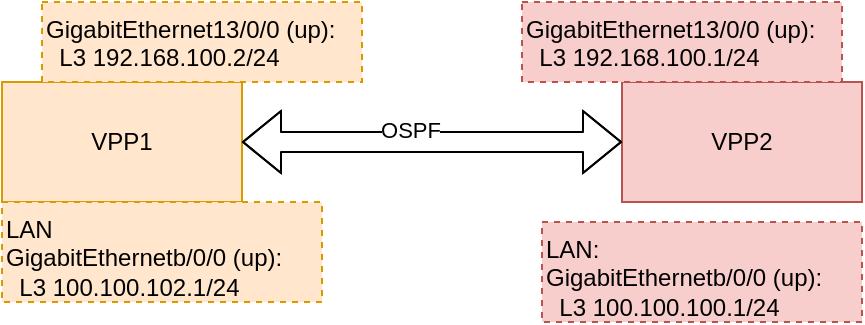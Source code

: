<mxfile version="14.7.0" type="github">
  <diagram name="Page-1" id="e7e014a7-5840-1c2e-5031-d8a46d1fe8dd">
    <mxGraphModel dx="782" dy="437" grid="0" gridSize="10" guides="1" tooltips="1" connect="1" arrows="1" fold="1" page="1" pageScale="1" pageWidth="1169" pageHeight="826" background="none" math="0" shadow="0">
      <root>
        <mxCell id="0" />
        <mxCell id="1" parent="0" />
        <mxCell id="Rd-93OQ4wHYLOg3_eCHo-41" value="VPP1" style="rounded=0;whiteSpace=wrap;html=1;fillColor=#ffe6cc;strokeColor=#d79b00;" vertex="1" parent="1">
          <mxGeometry x="140" y="120" width="120" height="60" as="geometry" />
        </mxCell>
        <mxCell id="Rd-93OQ4wHYLOg3_eCHo-42" value="VPP2" style="rounded=0;whiteSpace=wrap;html=1;fillColor=#f8cecc;strokeColor=#b85450;" vertex="1" parent="1">
          <mxGeometry x="450" y="120" width="120" height="60" as="geometry" />
        </mxCell>
        <mxCell id="Rd-93OQ4wHYLOg3_eCHo-44" value="" style="shape=flexArrow;endArrow=classic;startArrow=classic;html=1;entryX=0;entryY=0.5;entryDx=0;entryDy=0;exitX=1;exitY=0.5;exitDx=0;exitDy=0;" edge="1" parent="1" source="Rd-93OQ4wHYLOg3_eCHo-41" target="Rd-93OQ4wHYLOg3_eCHo-42">
          <mxGeometry width="100" height="100" relative="1" as="geometry">
            <mxPoint x="320" y="220" as="sourcePoint" />
            <mxPoint x="420" y="120" as="targetPoint" />
            <Array as="points">
              <mxPoint x="360" y="150" />
            </Array>
          </mxGeometry>
        </mxCell>
        <mxCell id="Rd-93OQ4wHYLOg3_eCHo-45" value="Text" style="edgeLabel;html=1;align=center;verticalAlign=middle;resizable=0;points=[];" vertex="1" connectable="0" parent="Rd-93OQ4wHYLOg3_eCHo-44">
          <mxGeometry x="-0.137" y="4" relative="1" as="geometry">
            <mxPoint as="offset" />
          </mxGeometry>
        </mxCell>
        <mxCell id="Rd-93OQ4wHYLOg3_eCHo-46" value="OSPF" style="edgeLabel;html=1;align=center;verticalAlign=middle;resizable=0;points=[];" vertex="1" connectable="0" parent="Rd-93OQ4wHYLOg3_eCHo-44">
          <mxGeometry x="-0.116" y="6" relative="1" as="geometry">
            <mxPoint as="offset" />
          </mxGeometry>
        </mxCell>
        <mxCell id="Rd-93OQ4wHYLOg3_eCHo-47" value="GigabitEthernet13/0/0 (up):&#xa;  L3 192.168.100.2/24" style="text;whiteSpace=wrap;html=1;strokeColor=#d79b00;dashed=1;fillColor=#ffe6cc;" vertex="1" parent="1">
          <mxGeometry x="160" y="80" width="160" height="40" as="geometry" />
        </mxCell>
        <mxCell id="Rd-93OQ4wHYLOg3_eCHo-48" value="GigabitEthernet13/0/0 (up):&lt;br&gt;&amp;nbsp; L3 192.168.100.1/24" style="text;whiteSpace=wrap;html=1;strokeColor=#b85450;dashed=1;fillColor=#f8cecc;" vertex="1" parent="1">
          <mxGeometry x="400" y="80" width="160" height="40" as="geometry" />
        </mxCell>
        <mxCell id="Rd-93OQ4wHYLOg3_eCHo-49" value="LAN:&lt;br&gt;GigabitEthernetb/0/0 (up):&lt;br&gt;&amp;nbsp; L3 100.100.100.1/24" style="text;whiteSpace=wrap;html=1;strokeColor=#b85450;dashed=1;fillColor=#f8cecc;" vertex="1" parent="1">
          <mxGeometry x="410" y="190" width="160" height="50" as="geometry" />
        </mxCell>
        <mxCell id="Rd-93OQ4wHYLOg3_eCHo-51" value="LAN&lt;br&gt;GigabitEthernetb/0/0 (up):&lt;br&gt;&amp;nbsp; L3 100.100.102.1/24" style="text;whiteSpace=wrap;html=1;strokeColor=#d79b00;dashed=1;fillColor=#ffe6cc;" vertex="1" parent="1">
          <mxGeometry x="140" y="180" width="160" height="50" as="geometry" />
        </mxCell>
      </root>
    </mxGraphModel>
  </diagram>
</mxfile>
